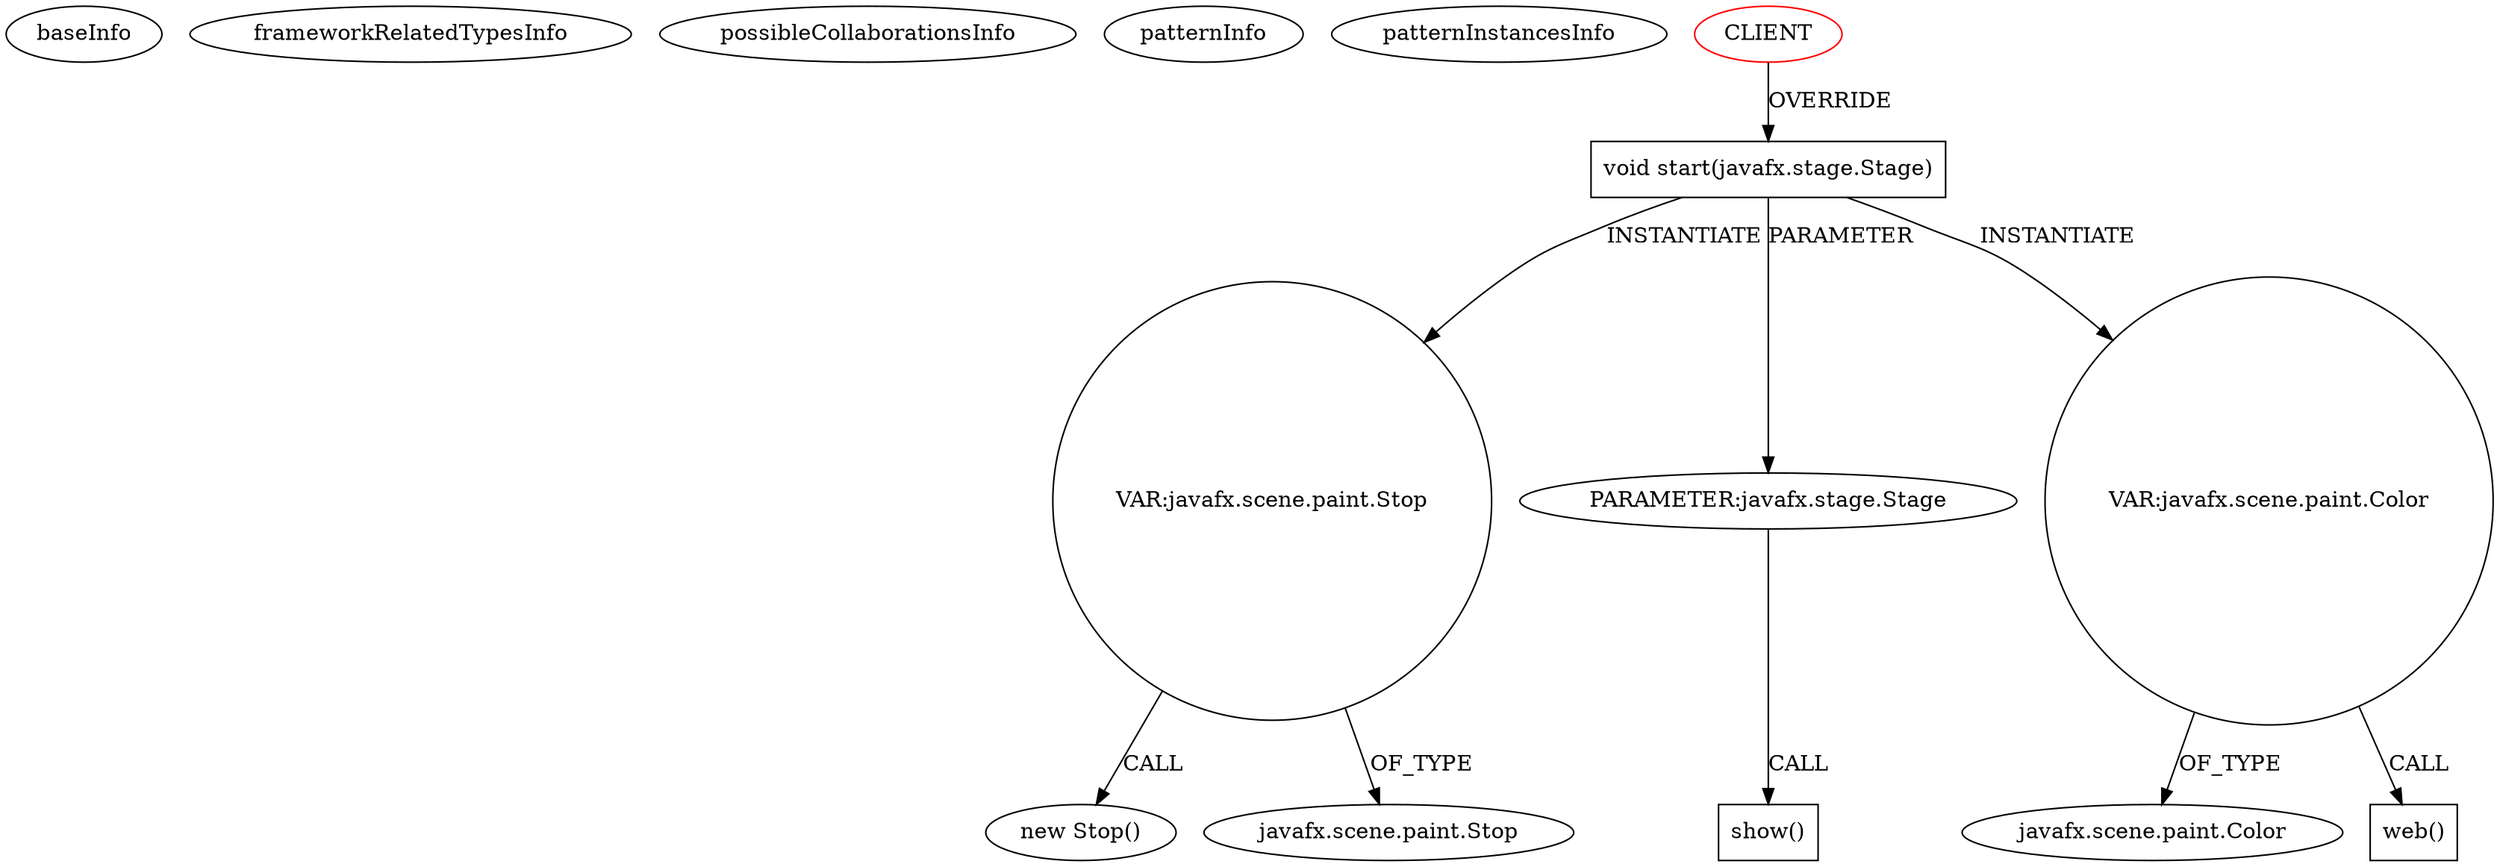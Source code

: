 digraph {
baseInfo[graphId=2197,category="pattern",isAnonymous=false,possibleRelation=false]
frameworkRelatedTypesInfo[]
possibleCollaborationsInfo[]
patternInfo[frequency=4.0,patternRootClient=0]
patternInstancesInfo[0="ChrisWongAtCUHK-JavaFX~/ChrisWongAtCUHK-JavaFX/JavaFX-master/ColorfulCircles/src/colorfulcircles/ColorfulCircles.java~ColorfulCircles~225",1="santi-gonzalez-javafx-tutos~/santi-gonzalez-javafx-tutos/javafx-tutos-master/JavaFXColorfulCircles/src/cat/santi/javafx/tuto4/ColorfulCircles.java~ColorfulCircles~4092",2="soonzsoonz-QuickFoot~/soonzsoonz-QuickFoot/QuickFoot-master/src/application/AudioConfigMain.java~AudioConfigMain~4245",3="emag-javafx-practice~/emag-javafx-practice/javafx-practice-master/animation/src/main/java/org/emamotor/javafx/animation/ColorfulCircles.java~ColorfulCircles~2619"]
77[label="new Stop()",vertexType="CONSTRUCTOR_CALL",isFrameworkType=false]
78[label="VAR:javafx.scene.paint.Stop",vertexType="VARIABLE_EXPRESION",isFrameworkType=false,shape=circle]
49[label="javafx.scene.paint.Stop",vertexType="FRAMEWORK_CLASS_TYPE",isFrameworkType=false]
2[label="void start(javafx.stage.Stage)",vertexType="OVERRIDING_METHOD_DECLARATION",isFrameworkType=false,shape=box]
0[label="CLIENT",vertexType="ROOT_CLIENT_CLASS_DECLARATION",isFrameworkType=false,color=red]
3[label="PARAMETER:javafx.stage.Stage",vertexType="PARAMETER_DECLARATION",isFrameworkType=false]
160[label="show()",vertexType="INSIDE_CALL",isFrameworkType=false,shape=box]
19[label="VAR:javafx.scene.paint.Color",vertexType="VARIABLE_EXPRESION",isFrameworkType=false,shape=circle]
21[label="javafx.scene.paint.Color",vertexType="FRAMEWORK_CLASS_TYPE",isFrameworkType=false]
86[label="web()",vertexType="INSIDE_CALL",isFrameworkType=false,shape=box]
0->2[label="OVERRIDE"]
2->78[label="INSTANTIATE"]
2->19[label="INSTANTIATE"]
78->49[label="OF_TYPE"]
2->3[label="PARAMETER"]
3->160[label="CALL"]
78->77[label="CALL"]
19->21[label="OF_TYPE"]
19->86[label="CALL"]
}
